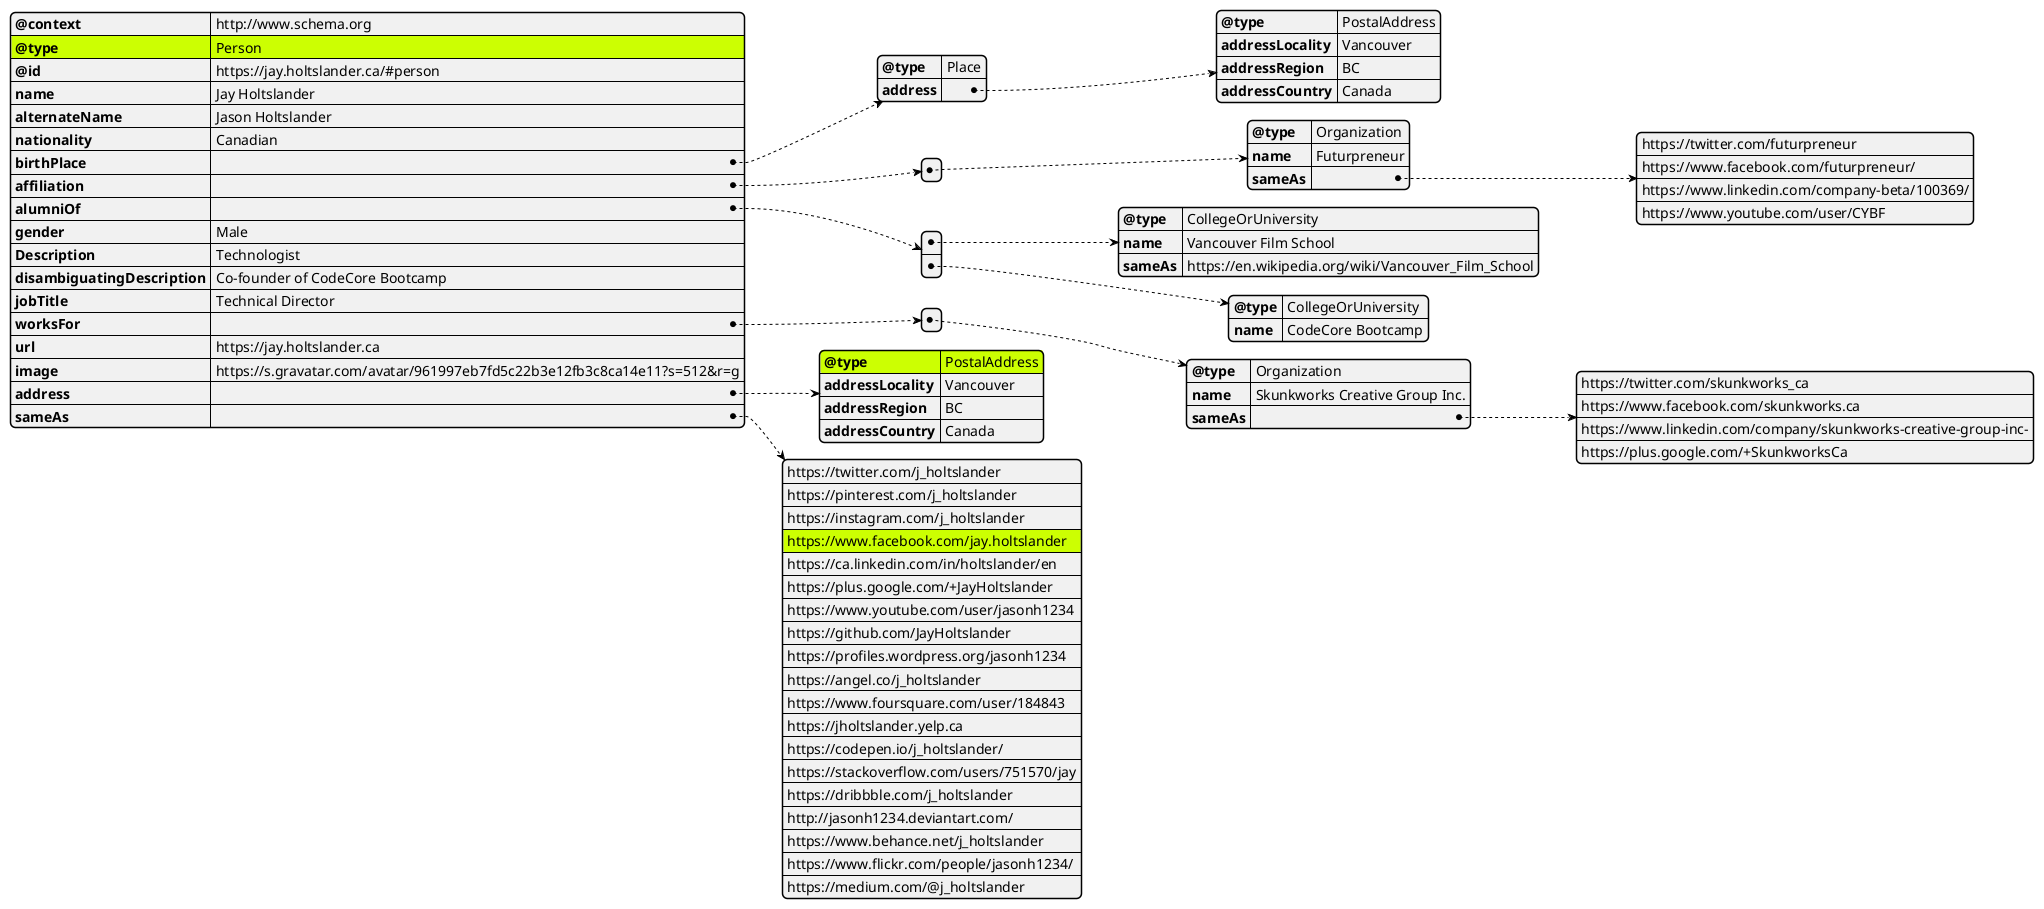 @startjson
#highlight "@type"
#highlight "address" / "@type"
#highlight "sameAs" / "3"
{
"@context": "http://www.schema.org",
"@type": "Person",
"@id": "https://jay.holtslander.ca/#person",
"name": "Jay Holtslander",
"alternateName": "Jason Holtslander",
"nationality": "Canadian",
"birthPlace" : {
	"@type": "Place",
    "address": {
  		"@type": "PostalAddress",
		"addressLocality": "Vancouver",
		"addressRegion": "BC",
        "addressCountry": "Canada"
	}
},
"affiliation": [
	{
		"@type": "Organization",
		"name": "Futurpreneur",
		"sameAs": [
			"https://twitter.com/futurpreneur",
			"https://www.facebook.com/futurpreneur/",
			"https://www.linkedin.com/company-beta/100369/",
			"https://www.youtube.com/user/CYBF"
		]
  	}
],
"alumniOf": [
	{
	 "@type": "CollegeOrUniversity",
	 "name": "Vancouver Film School",
	 "sameAs": "https://en.wikipedia.org/wiki/Vancouver_Film_School"
	},
	{
	 "@type": "CollegeOrUniversity",
	 "name": "CodeCore Bootcamp"
	}
],
"gender": "Male",
"Description": "Technologist",
"disambiguatingDescription": "Co-founder of CodeCore Bootcamp",
"jobTitle": "Technical Director",
"worksFor": [
	{
		"@type": "Organization",
		"name": "Skunkworks Creative Group Inc.",
		"sameAs": [
			"https://twitter.com/skunkworks_ca",
			"https://www.facebook.com/skunkworks.ca",
			"https://www.linkedin.com/company/skunkworks-creative-group-inc-",
			"https://plus.google.com/+SkunkworksCa"
		]
	}
],
"url": "https://jay.holtslander.ca",
"image": "https://s.gravatar.com/avatar/961997eb7fd5c22b3e12fb3c8ca14e11?s=512&r=g",
"address": {
	"@type": "PostalAddress",
	"addressLocality": "Vancouver",
	"addressRegion": "BC",
	"addressCountry": "Canada"
},
"sameAs": [
	"https://twitter.com/j_holtslander",
	"https://pinterest.com/j_holtslander",
	"https://instagram.com/j_holtslander",
	"https://www.facebook.com/jay.holtslander",
	"https://ca.linkedin.com/in/holtslander/en",
	"https://plus.google.com/+JayHoltslander",
	"https://www.youtube.com/user/jasonh1234",
	"https://github.com/JayHoltslander",
	"https://profiles.wordpress.org/jasonh1234",
	"https://angel.co/j_holtslander",
	"https://www.foursquare.com/user/184843",
	"https://jholtslander.yelp.ca",
	"https://codepen.io/j_holtslander/",
	"https://stackoverflow.com/users/751570/jay",
	"https://dribbble.com/j_holtslander",
	"http://jasonh1234.deviantart.com/",
	"https://www.behance.net/j_holtslander",
	"https://www.flickr.com/people/jasonh1234/",
	"https://medium.com/@j_holtslander"
	]
}
@endjson
